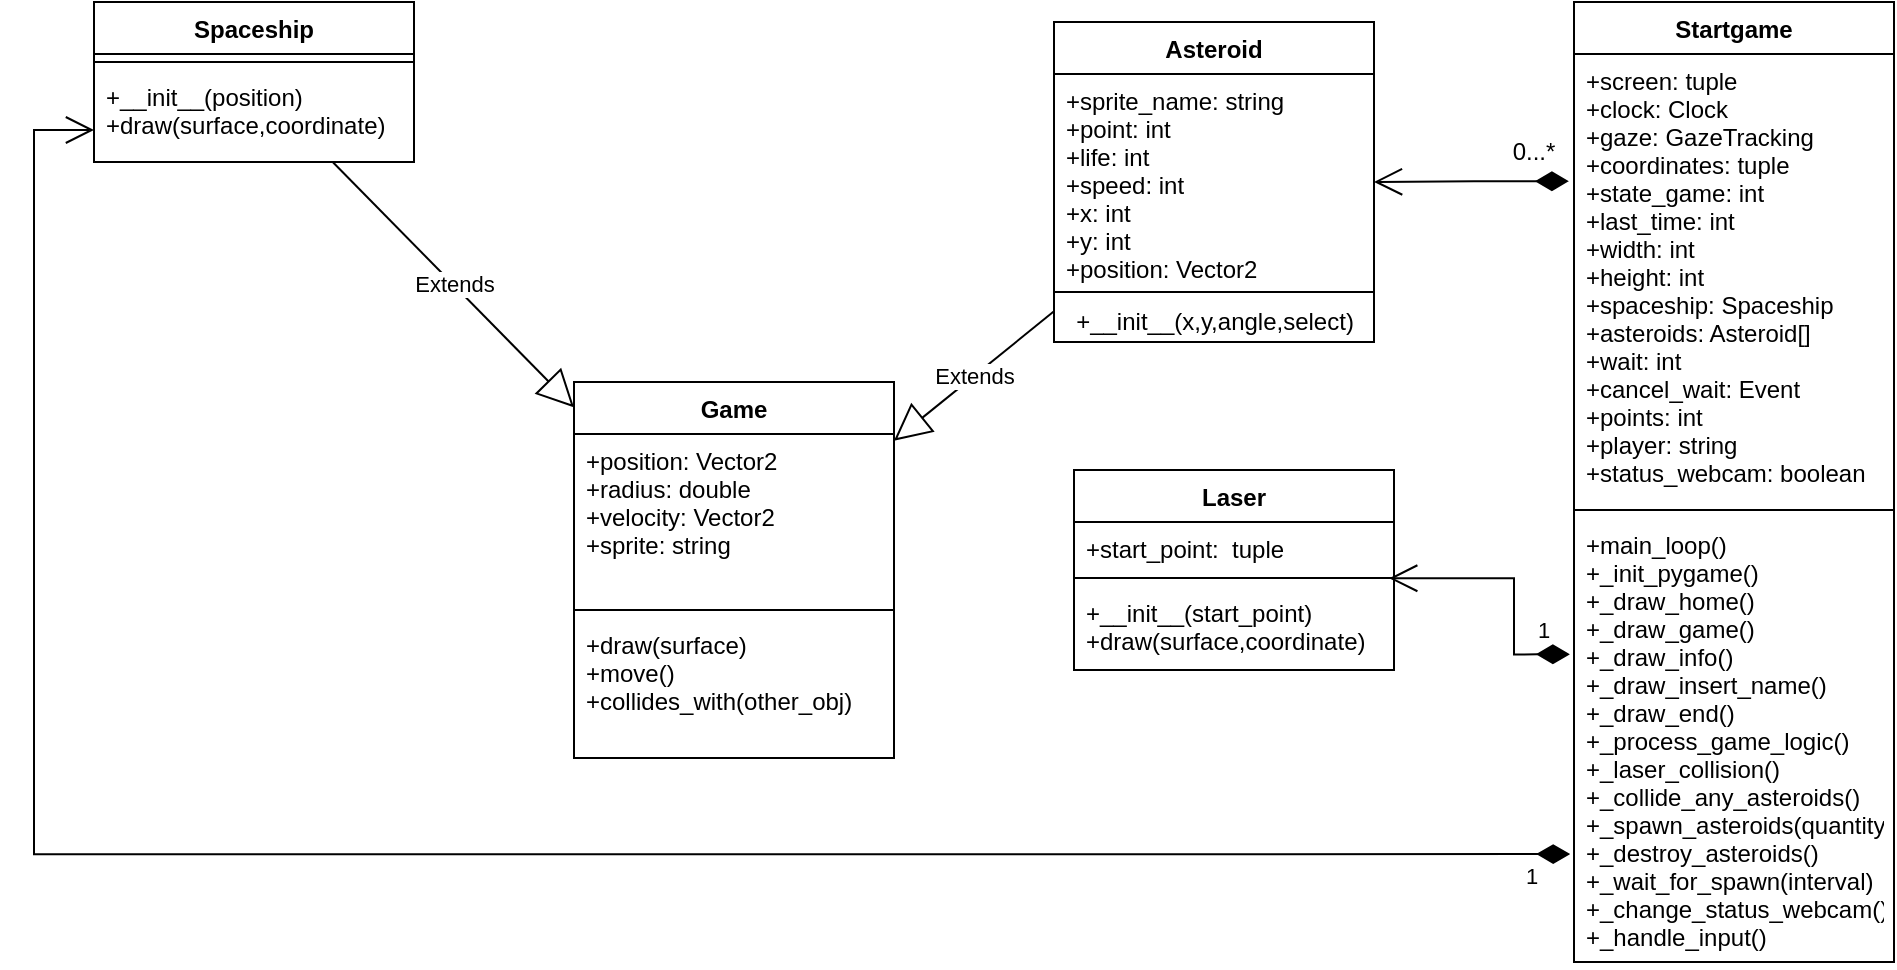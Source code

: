 <mxfile version="17.1.3" type="device" pages="2"><diagram id="BKECJCNLXrtM_Tu4-EvN" name="Page-1"><mxGraphModel dx="1340" dy="635" grid="1" gridSize="10" guides="1" tooltips="1" connect="1" arrows="1" fold="1" page="1" pageScale="1" pageWidth="827" pageHeight="1169" math="0" shadow="0"><root><mxCell id="0"/><mxCell id="1" parent="0"/><mxCell id="KYMSLlx7-hyImJhlMdCo-2" value="Game" style="swimlane;fontStyle=1;align=center;verticalAlign=top;childLayout=stackLayout;horizontal=1;startSize=26;horizontalStack=0;resizeParent=1;resizeParentMax=0;resizeLast=0;collapsible=1;marginBottom=0;" parent="1" vertex="1"><mxGeometry x="300" y="260" width="160" height="188" as="geometry"><mxRectangle x="300" y="260" width="100" height="26" as="alternateBounds"/></mxGeometry></mxCell><mxCell id="KYMSLlx7-hyImJhlMdCo-3" value="+position: Vector2&#10;+radius: double&#10;+velocity: Vector2&#10;+sprite: string" style="text;strokeColor=none;fillColor=none;align=left;verticalAlign=top;spacingLeft=4;spacingRight=4;overflow=hidden;rotatable=0;points=[[0,0.5],[1,0.5]];portConstraint=eastwest;" parent="KYMSLlx7-hyImJhlMdCo-2" vertex="1"><mxGeometry y="26" width="160" height="84" as="geometry"/></mxCell><mxCell id="KYMSLlx7-hyImJhlMdCo-4" value="" style="line;strokeWidth=1;fillColor=none;align=left;verticalAlign=middle;spacingTop=-1;spacingLeft=3;spacingRight=3;rotatable=0;labelPosition=right;points=[];portConstraint=eastwest;" parent="KYMSLlx7-hyImJhlMdCo-2" vertex="1"><mxGeometry y="110" width="160" height="8" as="geometry"/></mxCell><mxCell id="KYMSLlx7-hyImJhlMdCo-5" value="+draw(surface)&#10;+move()&#10;+collides_with(other_obj)" style="text;strokeColor=none;fillColor=none;align=left;verticalAlign=top;spacingLeft=4;spacingRight=4;overflow=hidden;rotatable=0;points=[[0,0.5],[1,0.5]];portConstraint=eastwest;" parent="KYMSLlx7-hyImJhlMdCo-2" vertex="1"><mxGeometry y="118" width="160" height="70" as="geometry"/></mxCell><mxCell id="KYMSLlx7-hyImJhlMdCo-6" value="Spaceship" style="swimlane;fontStyle=1;align=center;verticalAlign=top;childLayout=stackLayout;horizontal=1;startSize=26;horizontalStack=0;resizeParent=1;resizeParentMax=0;resizeLast=0;collapsible=1;marginBottom=0;" parent="1" vertex="1"><mxGeometry x="60" y="70" width="160" height="80" as="geometry"><mxRectangle x="300" y="260" width="100" height="26" as="alternateBounds"/></mxGeometry></mxCell><mxCell id="KYMSLlx7-hyImJhlMdCo-8" value="" style="line;strokeWidth=1;fillColor=none;align=left;verticalAlign=middle;spacingTop=-1;spacingLeft=3;spacingRight=3;rotatable=0;labelPosition=right;points=[];portConstraint=eastwest;" parent="KYMSLlx7-hyImJhlMdCo-6" vertex="1"><mxGeometry y="26" width="160" height="8" as="geometry"/></mxCell><mxCell id="KYMSLlx7-hyImJhlMdCo-9" value="+__init__(position)&#10;+draw(surface,coordinate)" style="text;strokeColor=none;fillColor=none;align=left;verticalAlign=top;spacingLeft=4;spacingRight=4;overflow=hidden;rotatable=0;points=[[0,0.5],[1,0.5]];portConstraint=eastwest;" parent="KYMSLlx7-hyImJhlMdCo-6" vertex="1"><mxGeometry y="34" width="160" height="46" as="geometry"/></mxCell><mxCell id="KYMSLlx7-hyImJhlMdCo-10" value="Asteroid" style="swimlane;fontStyle=1;align=center;verticalAlign=top;childLayout=stackLayout;horizontal=1;startSize=26;horizontalStack=0;resizeParent=1;resizeParentMax=0;resizeLast=0;collapsible=1;marginBottom=0;" parent="1" vertex="1"><mxGeometry x="540" y="80" width="160" height="160" as="geometry"><mxRectangle x="540" y="80" width="100" height="26" as="alternateBounds"/></mxGeometry></mxCell><mxCell id="KYMSLlx7-hyImJhlMdCo-11" value="+sprite_name: string&#10;+point: int&#10;+life: int&#10;+speed: int&#10;+x: int&#10;+y: int&#10;+position: Vector2&#10;" style="text;strokeColor=none;fillColor=none;align=left;verticalAlign=top;spacingLeft=4;spacingRight=4;overflow=hidden;rotatable=0;points=[[0,0.5],[1,0.5]];portConstraint=eastwest;" parent="KYMSLlx7-hyImJhlMdCo-10" vertex="1"><mxGeometry y="26" width="160" height="104" as="geometry"/></mxCell><mxCell id="KYMSLlx7-hyImJhlMdCo-12" value="" style="line;strokeWidth=1;fillColor=none;align=left;verticalAlign=middle;spacingTop=-1;spacingLeft=3;spacingRight=3;rotatable=0;labelPosition=right;points=[];portConstraint=eastwest;" parent="KYMSLlx7-hyImJhlMdCo-10" vertex="1"><mxGeometry y="130" width="160" height="10" as="geometry"/></mxCell><mxCell id="yJUhVGLcr_1WXTJEGd3t-4" value="+__init__(x,y,angle,select)" style="text;html=1;align=center;verticalAlign=middle;resizable=0;points=[];autosize=1;strokeColor=none;fillColor=none;" vertex="1" parent="KYMSLlx7-hyImJhlMdCo-10"><mxGeometry y="140" width="160" height="20" as="geometry"/></mxCell><mxCell id="KYMSLlx7-hyImJhlMdCo-37" value="Extends" style="endArrow=block;endSize=16;endFill=0;html=1;rounded=0;" parent="1" source="KYMSLlx7-hyImJhlMdCo-6" target="KYMSLlx7-hyImJhlMdCo-2" edge="1"><mxGeometry width="160" relative="1" as="geometry"><mxPoint x="30" y="190" as="sourcePoint"/><mxPoint x="190" y="190" as="targetPoint"/></mxGeometry></mxCell><mxCell id="KYMSLlx7-hyImJhlMdCo-39" value="Extends" style="endArrow=block;endSize=16;endFill=0;html=1;rounded=0;" parent="1" source="KYMSLlx7-hyImJhlMdCo-10" target="KYMSLlx7-hyImJhlMdCo-2" edge="1"><mxGeometry width="160" relative="1" as="geometry"><mxPoint x="30" y="390" as="sourcePoint"/><mxPoint x="190" y="390" as="targetPoint"/></mxGeometry></mxCell><mxCell id="mk71roWBWXbX3_b7xJEY-9" value="" style="endArrow=open;html=1;endSize=12;startArrow=diamondThin;startSize=14;startFill=1;edgeStyle=orthogonalEdgeStyle;align=left;verticalAlign=bottom;rounded=0;exitX=-0.016;exitY=0.284;exitDx=0;exitDy=0;exitPerimeter=0;" parent="1" source="yJUhVGLcr_1WXTJEGd3t-13" target="KYMSLlx7-hyImJhlMdCo-10" edge="1"><mxGeometry x="-0.926" y="-10" relative="1" as="geometry"><mxPoint x="620" y="460" as="sourcePoint"/><mxPoint x="660" y="320" as="targetPoint"/><mxPoint as="offset"/></mxGeometry></mxCell><mxCell id="mk71roWBWXbX3_b7xJEY-13" value="1" style="endArrow=open;html=1;endSize=12;startArrow=diamondThin;startSize=14;startFill=1;edgeStyle=orthogonalEdgeStyle;align=left;verticalAlign=bottom;rounded=0;exitX=-0.012;exitY=0.757;exitDx=0;exitDy=0;exitPerimeter=0;" parent="1" source="yJUhVGLcr_1WXTJEGd3t-15" target="KYMSLlx7-hyImJhlMdCo-6" edge="1"><mxGeometry x="-0.959" y="20" relative="1" as="geometry"><mxPoint x="540" y="560.059" as="sourcePoint"/><mxPoint x="660" y="320" as="targetPoint"/><Array as="points"><mxPoint x="30" y="496"/><mxPoint x="30" y="134"/></Array><mxPoint as="offset"/></mxGeometry></mxCell><mxCell id="yJUhVGLcr_1WXTJEGd3t-8" value="Laser" style="swimlane;fontStyle=1;align=center;verticalAlign=top;childLayout=stackLayout;horizontal=1;startSize=26;horizontalStack=0;resizeParent=1;resizeParentMax=0;resizeLast=0;collapsible=1;marginBottom=0;" vertex="1" parent="1"><mxGeometry x="550" y="304" width="160" height="100" as="geometry"><mxRectangle x="300" y="260" width="100" height="26" as="alternateBounds"/></mxGeometry></mxCell><mxCell id="yJUhVGLcr_1WXTJEGd3t-9" value="+start_point:  tuple" style="text;strokeColor=none;fillColor=none;align=left;verticalAlign=top;spacingLeft=4;spacingRight=4;overflow=hidden;rotatable=0;points=[[0,0.5],[1,0.5]];portConstraint=eastwest;" vertex="1" parent="yJUhVGLcr_1WXTJEGd3t-8"><mxGeometry y="26" width="160" height="24" as="geometry"/></mxCell><mxCell id="yJUhVGLcr_1WXTJEGd3t-10" value="" style="line;strokeWidth=1;fillColor=none;align=left;verticalAlign=middle;spacingTop=-1;spacingLeft=3;spacingRight=3;rotatable=0;labelPosition=right;points=[];portConstraint=eastwest;" vertex="1" parent="yJUhVGLcr_1WXTJEGd3t-8"><mxGeometry y="50" width="160" height="8" as="geometry"/></mxCell><mxCell id="yJUhVGLcr_1WXTJEGd3t-11" value="+__init__(start_point)&#10;+draw(surface,coordinate)" style="text;strokeColor=none;fillColor=none;align=left;verticalAlign=top;spacingLeft=4;spacingRight=4;overflow=hidden;rotatable=0;points=[[0,0.5],[1,0.5]];portConstraint=eastwest;" vertex="1" parent="yJUhVGLcr_1WXTJEGd3t-8"><mxGeometry y="58" width="160" height="42" as="geometry"/></mxCell><mxCell id="yJUhVGLcr_1WXTJEGd3t-12" value="Startgame" style="swimlane;fontStyle=1;align=center;verticalAlign=top;childLayout=stackLayout;horizontal=1;startSize=26;horizontalStack=0;resizeParent=1;resizeParentMax=0;resizeLast=0;collapsible=1;marginBottom=0;" vertex="1" parent="1"><mxGeometry x="800" y="70" width="160" height="480" as="geometry"><mxRectangle x="300" y="260" width="100" height="26" as="alternateBounds"/></mxGeometry></mxCell><mxCell id="yJUhVGLcr_1WXTJEGd3t-13" value="+screen: tuple&#10;+clock: Clock&#10;+gaze: GazeTracking&#10;+coordinates: tuple&#10;+state_game: int&#10;+last_time: int&#10;+width: int&#10;+height: int&#10;+spaceship: Spaceship&#10;+asteroids: Asteroid[]&#10;+wait: int&#10;+cancel_wait: Event&#10;+points: int&#10;+player: string&#10;+status_webcam: boolean" style="text;strokeColor=none;fillColor=none;align=left;verticalAlign=top;spacingLeft=4;spacingRight=4;overflow=hidden;rotatable=0;points=[[0,0.5],[1,0.5]];portConstraint=eastwest;" vertex="1" parent="yJUhVGLcr_1WXTJEGd3t-12"><mxGeometry y="26" width="160" height="224" as="geometry"/></mxCell><mxCell id="yJUhVGLcr_1WXTJEGd3t-14" value="" style="line;strokeWidth=1;fillColor=none;align=left;verticalAlign=middle;spacingTop=-1;spacingLeft=3;spacingRight=3;rotatable=0;labelPosition=right;points=[];portConstraint=eastwest;" vertex="1" parent="yJUhVGLcr_1WXTJEGd3t-12"><mxGeometry y="250" width="160" height="8" as="geometry"/></mxCell><mxCell id="yJUhVGLcr_1WXTJEGd3t-15" value="+main_loop()&#10;+_init_pygame()&#10;+_draw_home()&#10;+_draw_game()&#10;+_draw_info()&#10;+_draw_insert_name()&#10;+_draw_end()&#10;+_process_game_logic()&#10;+_laser_collision()&#10;+_collide_any_asteroids()&#10;+_spawn_asteroids(quantity)&#10;+_destroy_asteroids()&#10;+_wait_for_spawn(interval)&#10;+_change_status_webcam()&#10;+_handle_input()&#10;" style="text;strokeColor=none;fillColor=none;align=left;verticalAlign=top;spacingLeft=4;spacingRight=4;overflow=hidden;rotatable=0;points=[[0,0.5],[1,0.5]];portConstraint=eastwest;" vertex="1" parent="yJUhVGLcr_1WXTJEGd3t-12"><mxGeometry y="258" width="160" height="222" as="geometry"/></mxCell><mxCell id="yJUhVGLcr_1WXTJEGd3t-16" value="" style="endArrow=open;html=1;endSize=12;startArrow=diamondThin;startSize=14;startFill=1;edgeStyle=orthogonalEdgeStyle;align=left;verticalAlign=bottom;rounded=0;exitX=-0.013;exitY=0.307;exitDx=0;exitDy=0;exitPerimeter=0;entryX=0.985;entryY=0.517;entryDx=0;entryDy=0;entryPerimeter=0;" edge="1" parent="1" source="yJUhVGLcr_1WXTJEGd3t-15" target="yJUhVGLcr_1WXTJEGd3t-10"><mxGeometry x="-0.926" y="-10" relative="1" as="geometry"><mxPoint x="807.44" y="169.616" as="sourcePoint"/><mxPoint x="710.0" y="170" as="targetPoint"/><mxPoint as="offset"/><Array as="points"><mxPoint x="770" y="396"/><mxPoint x="770" y="358"/></Array></mxGeometry></mxCell><mxCell id="yJUhVGLcr_1WXTJEGd3t-17" value="0...*" style="text;html=1;strokeColor=none;fillColor=none;align=center;verticalAlign=middle;whiteSpace=wrap;rounded=0;" vertex="1" parent="1"><mxGeometry x="750" y="130" width="60" height="30" as="geometry"/></mxCell><mxCell id="yJUhVGLcr_1WXTJEGd3t-18" value="&lt;span style=&quot;color: rgb(0, 0, 0); font-family: helvetica; font-size: 11px; font-style: normal; font-weight: 400; letter-spacing: normal; text-align: left; text-indent: 0px; text-transform: none; word-spacing: 0px; background-color: rgb(255, 255, 255); display: inline; float: none;&quot;&gt;1&lt;/span&gt;" style="text;whiteSpace=wrap;html=1;" vertex="1" parent="1"><mxGeometry x="780" y="370" width="30" height="30" as="geometry"/></mxCell></root></mxGraphModel></diagram><diagram id="ZI8s8N6Q1xQTtfSsnFPX" name="Page-2"><mxGraphModel dx="1422" dy="762" grid="1" gridSize="10" guides="1" tooltips="1" connect="1" arrows="1" fold="1" page="1" pageScale="1" pageWidth="827" pageHeight="1169" math="0" shadow="0"><root><mxCell id="lW4EsNatmgmUsSmYcNKf-0"/><mxCell id="lW4EsNatmgmUsSmYcNKf-1" parent="lW4EsNatmgmUsSmYcNKf-0"/></root></mxGraphModel></diagram></mxfile>